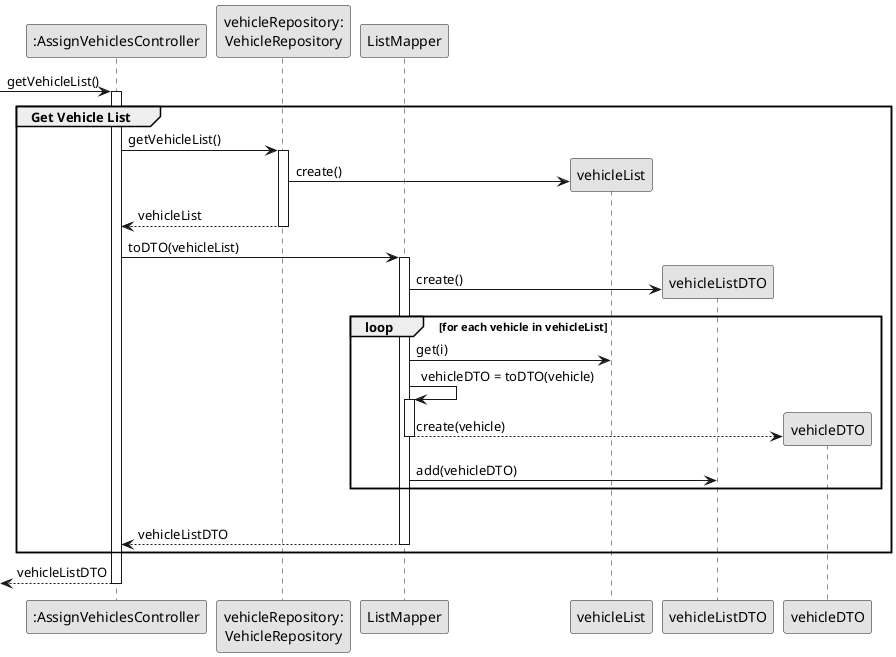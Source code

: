 @startuml
skinparam monochrome true
skinparam packageStyle rectangle
skinparam shadowing false



participant ":AssignVehiclesController" as CTRL
participant "vehicleRepository:\nVehicleRepository" as VR
participant "ListMapper" as LM
participant "vehicleList" as VL
participant "vehicleListDTO" as VLDTO
participant "vehicleDTO" as VDTO

        -> CTRL : getVehicleList()
                  activate CTRL
    group Get Vehicle List



                         CTRL -> VR : getVehicleList()
                         activate VR


                     VR -> VL**: create()

                     VR --> CTRL: vehicleList
                     deactivate VR

                     CTRL -> LM: toDTO(vehicleList)
                     activate LM

                     LM -> VLDTO**: create()

                     loop for each vehicle in vehicleList

                     LM -> VL: get(i)

                     LM -> LM: vehicleDTO = toDTO(vehicle)
                     activate LM

                     LM --> VDTO**: create(vehicle)
                     deactivate LM

                     LM -> VLDTO: add(vehicleDTO)
                     end



                     |||

                         LM --> CTRL : vehicleListDTO
                         deactivate LM


    end

    <-- CTRL : vehicleListDTO
deactivate CTRL


@enduml